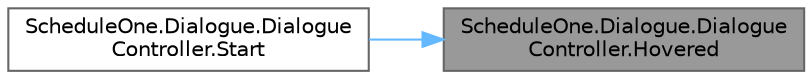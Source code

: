 digraph "ScheduleOne.Dialogue.DialogueController.Hovered"
{
 // LATEX_PDF_SIZE
  bgcolor="transparent";
  edge [fontname=Helvetica,fontsize=10,labelfontname=Helvetica,labelfontsize=10];
  node [fontname=Helvetica,fontsize=10,shape=box,height=0.2,width=0.4];
  rankdir="RL";
  Node1 [id="Node000001",label="ScheduleOne.Dialogue.Dialogue\lController.Hovered",height=0.2,width=0.4,color="gray40", fillcolor="grey60", style="filled", fontcolor="black",tooltip=" "];
  Node1 -> Node2 [id="edge1_Node000001_Node000002",dir="back",color="steelblue1",style="solid",tooltip=" "];
  Node2 [id="Node000002",label="ScheduleOne.Dialogue.Dialogue\lController.Start",height=0.2,width=0.4,color="grey40", fillcolor="white", style="filled",URL="$class_schedule_one_1_1_dialogue_1_1_dialogue_controller.html#a97acdef9c2848d223d4c6d99becd8936",tooltip=" "];
}
